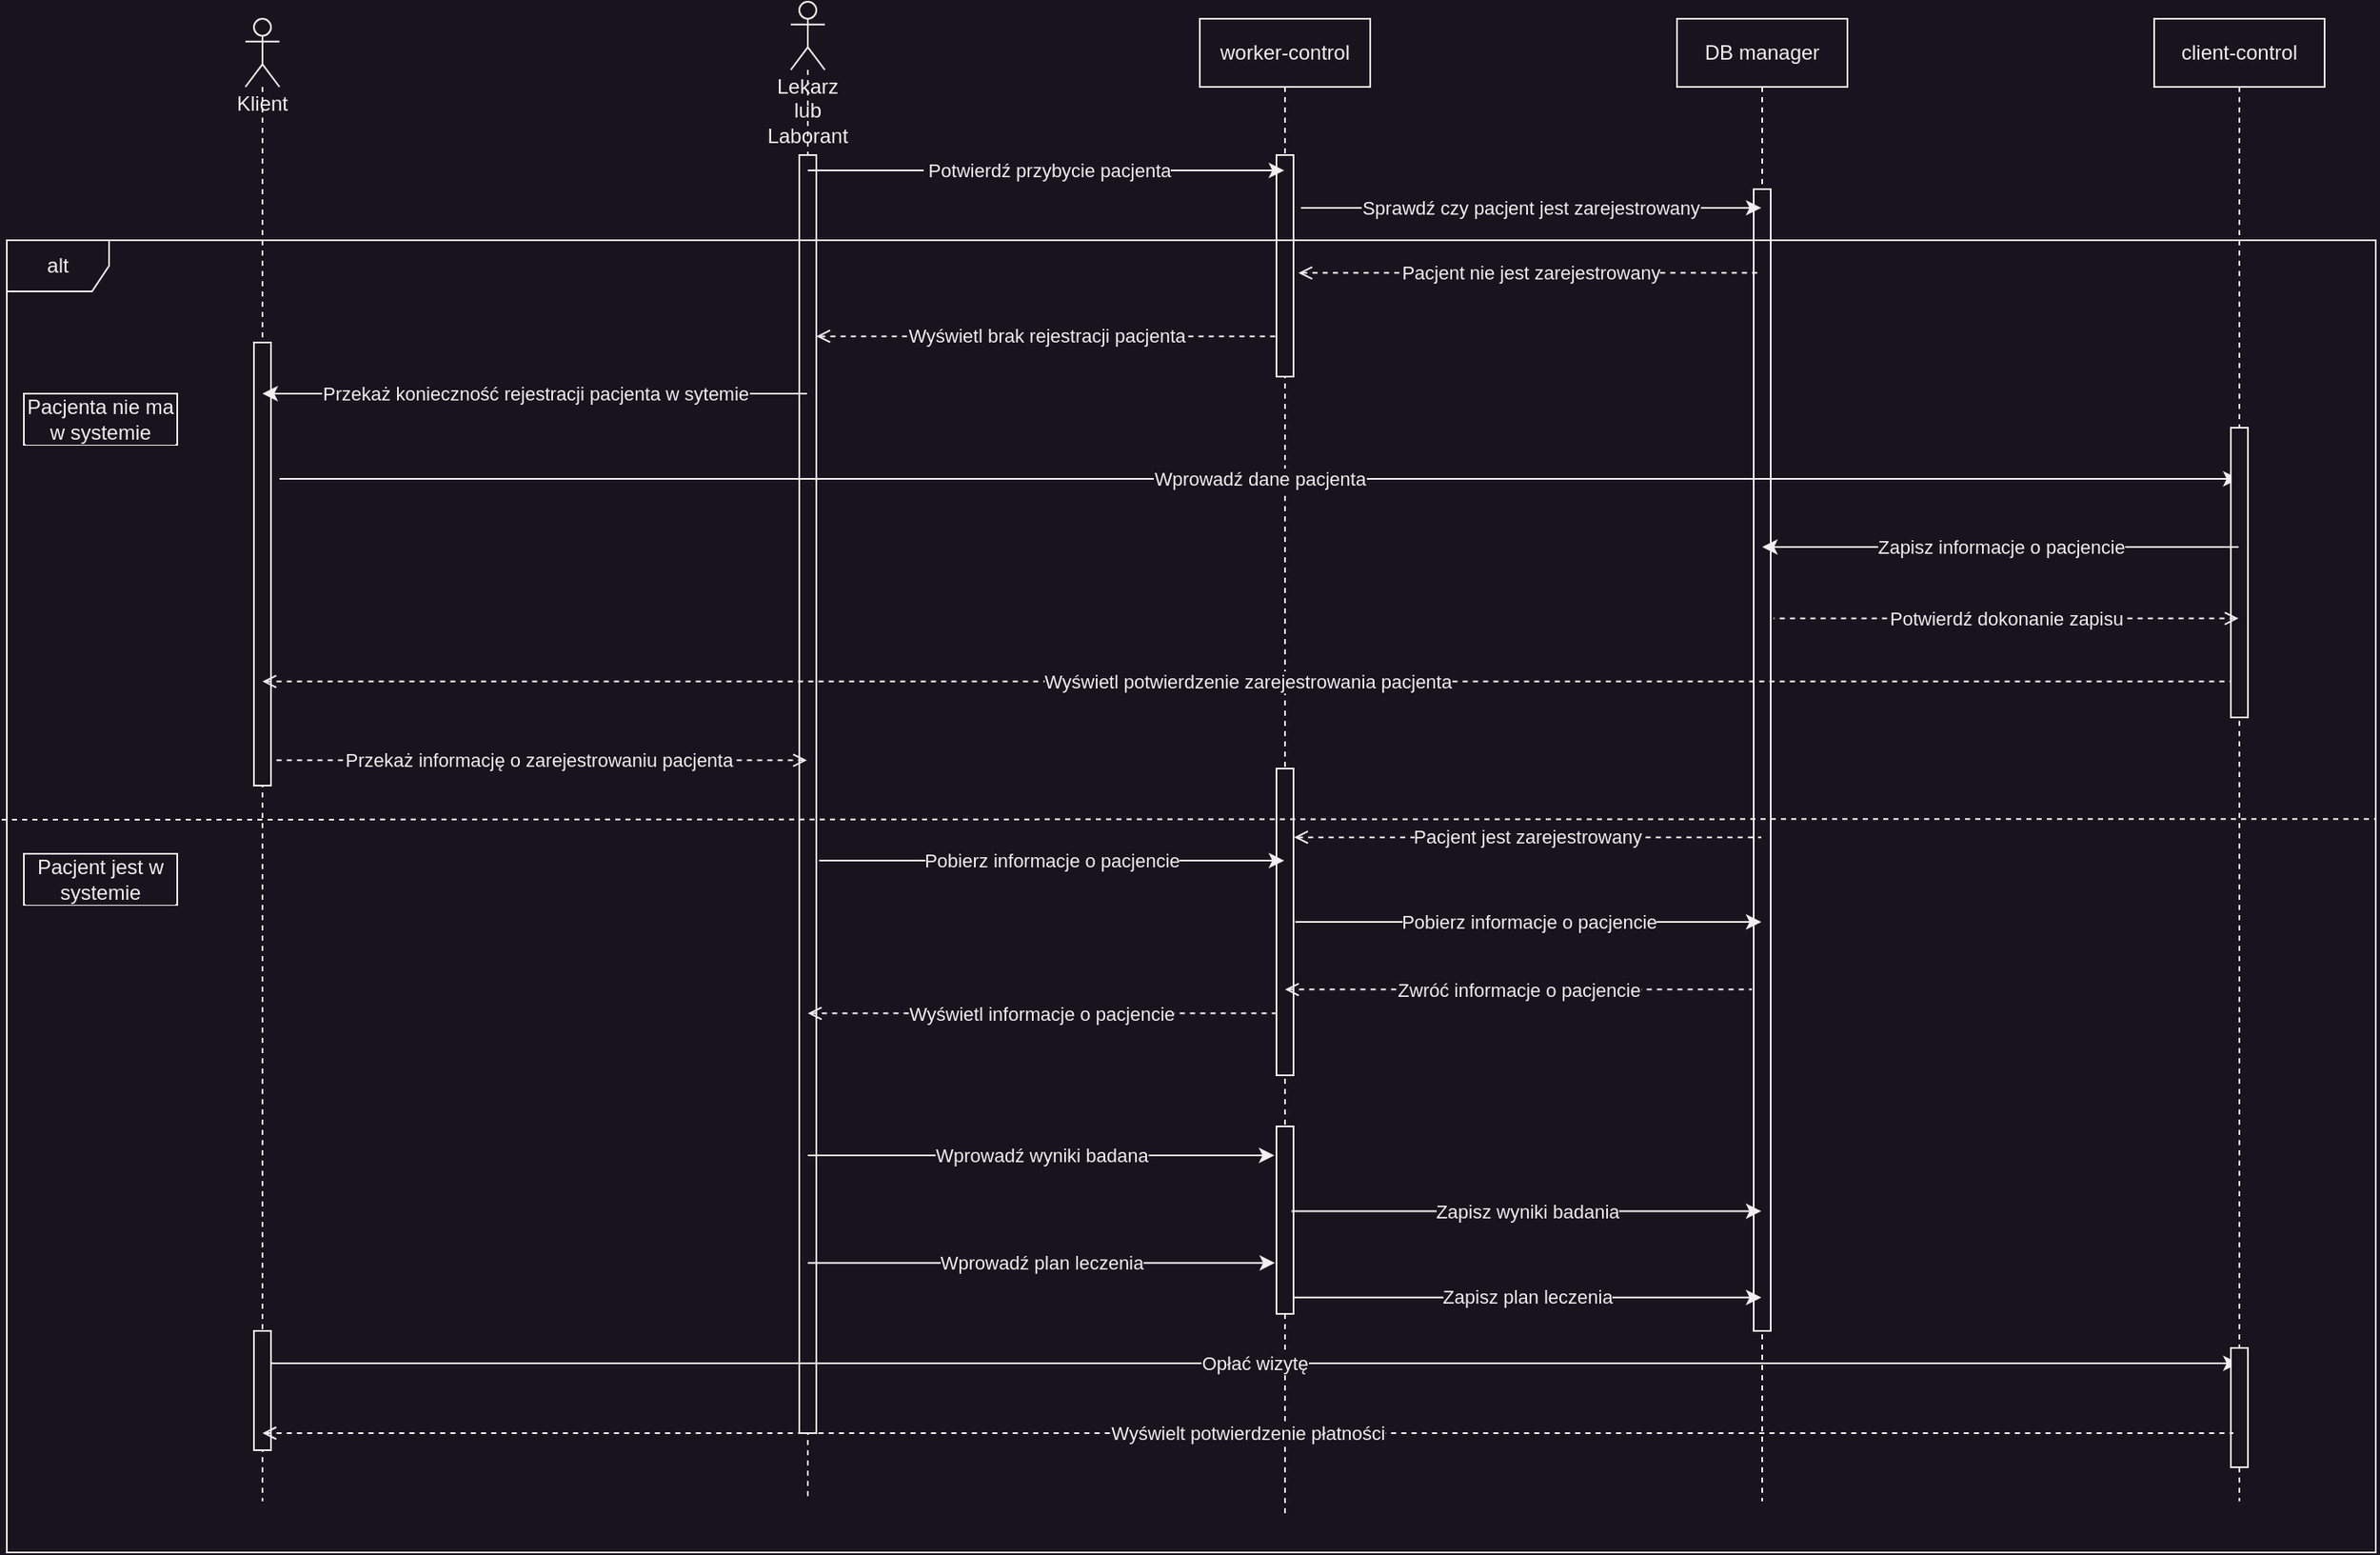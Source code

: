 <mxfile>
    <diagram id="XZCfxcnbnxCZCc5oeZcc" name="Page-1">
        <mxGraphModel dx="1745" dy="716" grid="1" gridSize="10" guides="1" tooltips="1" connect="1" arrows="1" fold="1" page="1" pageScale="1" pageWidth="850" pageHeight="1100" background="#18141D" math="0" shadow="0">
            <root>
                <mxCell id="0"/>
                <mxCell id="1" parent="0"/>
                <mxCell id="2" value="Lekarz lub Laborant" style="shape=umlLifeline;participant=umlActor;perimeter=lifelinePerimeter;whiteSpace=wrap;html=1;container=1;collapsible=0;recursiveResize=0;verticalAlign=top;spacingTop=36;outlineConnect=0;fillColor=#18141D;strokeColor=#F0F0F0;fontColor=#F0F0F0;labelBackgroundColor=none;size=40;" parent="1" vertex="1">
                    <mxGeometry x="70" y="30" width="20" height="880" as="geometry"/>
                </mxCell>
                <mxCell id="66" style="edgeStyle=none;html=1;labelBackgroundColor=#18141D;strokeColor=#F0F0F0;fontColor=#F0F0F0;fillColor=#18141D;" parent="2" source="3" target="2" edge="1">
                    <mxGeometry relative="1" as="geometry"/>
                </mxCell>
                <mxCell id="3" value="" style="html=1;points=[];perimeter=orthogonalPerimeter;fillColor=#18141D;strokeColor=#F0F0F0;fontColor=#F0F0F0;labelBackgroundColor=#18141D;" parent="2" vertex="1">
                    <mxGeometry x="5" y="90" width="10" height="750" as="geometry"/>
                </mxCell>
                <mxCell id="4" value="worker-control" style="shape=umlLifeline;perimeter=lifelinePerimeter;whiteSpace=wrap;html=1;container=1;collapsible=0;recursiveResize=0;outlineConnect=0;fillColor=#18141D;strokeColor=#F0F0F0;fontColor=#F0F0F0;labelBackgroundColor=#18141D;" parent="1" vertex="1">
                    <mxGeometry x="310" y="40" width="100" height="880" as="geometry"/>
                </mxCell>
                <mxCell id="5" value="" style="html=1;points=[];perimeter=orthogonalPerimeter;fillColor=#18141D;strokeColor=#F0F0F0;fontColor=#F0F0F0;labelBackgroundColor=#18141D;" parent="4" vertex="1">
                    <mxGeometry x="45" y="80" width="10" height="130" as="geometry"/>
                </mxCell>
                <mxCell id="7" style="edgeStyle=none;html=1;startArrow=open;startFill=0;endArrow=open;endFill=0;fillColor=#18141D;strokeColor=#F0F0F0;fontColor=#F0F0F0;labelBackgroundColor=#18141D;" parent="4" target="4" edge="1">
                    <mxGeometry relative="1" as="geometry">
                        <mxPoint x="49.071" y="270" as="sourcePoint"/>
                    </mxGeometry>
                </mxCell>
                <mxCell id="45" value="" style="html=1;points=[];perimeter=orthogonalPerimeter;fillColor=#18141D;strokeColor=#F0F0F0;fontColor=#F0F0F0;labelBackgroundColor=#18141D;" parent="4" vertex="1">
                    <mxGeometry x="45" y="440" width="10" height="180" as="geometry"/>
                </mxCell>
                <mxCell id="53" value="" style="html=1;points=[];perimeter=orthogonalPerimeter;fillColor=#18141D;strokeColor=#F0F0F0;fontColor=#F0F0F0;labelBackgroundColor=#18141D;" parent="4" vertex="1">
                    <mxGeometry x="45" y="650" width="10" height="110" as="geometry"/>
                </mxCell>
                <mxCell id="9" value="DB manager" style="shape=umlLifeline;perimeter=lifelinePerimeter;whiteSpace=wrap;html=1;container=1;collapsible=0;recursiveResize=0;outlineConnect=0;fillColor=#18141D;strokeColor=#F0F0F0;fontColor=#F0F0F0;labelBackgroundColor=#18141D;" parent="1" vertex="1">
                    <mxGeometry x="590" y="40" width="100" height="870" as="geometry"/>
                </mxCell>
                <mxCell id="10" style="edgeStyle=none;html=1;startArrow=open;startFill=0;endArrow=open;endFill=0;fillColor=#18141D;strokeColor=#F0F0F0;fontColor=#F0F0F0;labelBackgroundColor=#18141D;" parent="9" source="11" target="9" edge="1">
                    <mxGeometry relative="1" as="geometry"/>
                </mxCell>
                <mxCell id="11" value="" style="html=1;points=[];perimeter=orthogonalPerimeter;fillColor=#18141D;strokeColor=#F0F0F0;fontColor=#F0F0F0;labelBackgroundColor=#18141D;" parent="9" vertex="1">
                    <mxGeometry x="45" y="100" width="10" height="670" as="geometry"/>
                </mxCell>
                <mxCell id="12" value="&amp;nbsp;Potwierdź przybycie pacjenta" style="endArrow=classic;html=1;fillColor=#18141D;strokeColor=#F0F0F0;fontColor=#F0F0F0;labelBackgroundColor=#18141D;" parent="1" target="4" edge="1">
                    <mxGeometry width="50" height="50" relative="1" as="geometry">
                        <mxPoint x="80" y="129" as="sourcePoint"/>
                        <mxPoint x="130" y="120" as="targetPoint"/>
                    </mxGeometry>
                </mxCell>
                <mxCell id="13" value="Wyświetl brak rejestracji pacjenta" style="endArrow=none;dashed=1;html=1;startArrow=open;startFill=0;entryX=-0.059;entryY=0.818;entryDx=0;entryDy=0;entryPerimeter=0;fillColor=#18141D;strokeColor=#F0F0F0;fontColor=#F0F0F0;labelBackgroundColor=#18141D;" parent="1" source="3" target="5" edge="1">
                    <mxGeometry width="50" height="50" relative="1" as="geometry">
                        <mxPoint x="240" y="230" as="sourcePoint"/>
                        <mxPoint x="290" y="180" as="targetPoint"/>
                    </mxGeometry>
                </mxCell>
                <mxCell id="17" value="Sprawdź czy pacjent jest zarejestrowany" style="endArrow=classic;html=1;exitX=1.433;exitY=0.238;exitDx=0;exitDy=0;exitPerimeter=0;fillColor=#18141D;strokeColor=#F0F0F0;fontColor=#F0F0F0;labelBackgroundColor=#18141D;" parent="1" source="5" target="9" edge="1">
                    <mxGeometry width="50" height="50" relative="1" as="geometry">
                        <mxPoint x="360" y="314" as="sourcePoint"/>
                        <mxPoint x="630" y="320" as="targetPoint"/>
                    </mxGeometry>
                </mxCell>
                <mxCell id="33" value="alt" style="shape=umlFrame;whiteSpace=wrap;html=1;fillColor=#18141D;strokeColor=#F0F0F0;fontColor=#F0F0F0;labelBackgroundColor=#18141D;" parent="1" vertex="1">
                    <mxGeometry x="-390" y="170" width="1390" height="770" as="geometry"/>
                </mxCell>
                <mxCell id="34" value="Pacjenta nie ma w systemie" style="text;html=1;strokeColor=#F0F0F0;fillColor=#18141D;align=center;verticalAlign=middle;whiteSpace=wrap;rounded=0;fontColor=#F0F0F0;labelBackgroundColor=#18141D;" parent="1" vertex="1">
                    <mxGeometry x="-380" y="260" width="90" height="30" as="geometry"/>
                </mxCell>
                <mxCell id="35" value="Pacjent jest w systemie" style="text;html=1;strokeColor=#F0F0F0;fillColor=#18141D;align=center;verticalAlign=middle;whiteSpace=wrap;rounded=0;fontColor=#F0F0F0;labelBackgroundColor=#18141D;" parent="1" vertex="1">
                    <mxGeometry x="-380" y="530" width="90" height="30" as="geometry"/>
                </mxCell>
                <mxCell id="36" value="" style="endArrow=none;dashed=1;html=1;fillColor=#18141D;strokeColor=#F0F0F0;fontColor=#F0F0F0;labelBackgroundColor=#18141D;entryX=1;entryY=0.441;entryDx=0;entryDy=0;entryPerimeter=0;" parent="1" target="33" edge="1">
                    <mxGeometry width="50" height="50" relative="1" as="geometry">
                        <mxPoint x="-393" y="510" as="sourcePoint"/>
                        <mxPoint x="960" y="383" as="targetPoint"/>
                    </mxGeometry>
                </mxCell>
                <mxCell id="38" value="Pacjent nie jest zarejestrowany" style="endArrow=none;dashed=1;html=1;startArrow=open;startFill=0;exitX=1.286;exitY=0.532;exitDx=0;exitDy=0;exitPerimeter=0;fillColor=#18141D;strokeColor=#F0F0F0;fontColor=#F0F0F0;labelBackgroundColor=#18141D;" parent="1" source="5" target="9" edge="1">
                    <mxGeometry width="50" height="50" relative="1" as="geometry">
                        <mxPoint x="370" y="189" as="sourcePoint"/>
                        <mxPoint x="374.41" y="189.08" as="targetPoint"/>
                    </mxGeometry>
                </mxCell>
                <mxCell id="39" value="Klient" style="shape=umlLifeline;participant=umlActor;perimeter=lifelinePerimeter;whiteSpace=wrap;html=1;container=1;collapsible=0;recursiveResize=0;verticalAlign=top;spacingTop=36;outlineConnect=0;fillColor=#18141D;strokeColor=#F0F0F0;fontColor=#F0F0F0;labelBackgroundColor=none;" parent="1" vertex="1">
                    <mxGeometry x="-250" y="40" width="20" height="870" as="geometry"/>
                </mxCell>
                <mxCell id="64" value="" style="html=1;points=[];perimeter=orthogonalPerimeter;fillColor=#18141D;strokeColor=#F0F0F0;fontColor=#F0F0F0;labelBackgroundColor=#18141D;" parent="39" vertex="1">
                    <mxGeometry x="5" y="770" width="10" height="70" as="geometry"/>
                </mxCell>
                <mxCell id="65" value="" style="html=1;points=[];perimeter=orthogonalPerimeter;fillColor=#18141D;strokeColor=#F0F0F0;fontColor=#F0F0F0;labelBackgroundColor=#18141D;" parent="39" vertex="1">
                    <mxGeometry x="5" y="190" width="10" height="260" as="geometry"/>
                </mxCell>
                <mxCell id="41" value="Przekaż konieczność rejestracji pacjenta w sytemie" style="endArrow=classic;html=1;fillColor=#18141D;strokeColor=#F0F0F0;fontColor=#F0F0F0;labelBackgroundColor=#18141D;" parent="1" source="2" edge="1">
                    <mxGeometry width="50" height="50" relative="1" as="geometry">
                        <mxPoint x="40" y="260" as="sourcePoint"/>
                        <mxPoint x="-240" y="260" as="targetPoint"/>
                    </mxGeometry>
                </mxCell>
                <mxCell id="43" value="Wprowadź dane pacjenta" style="endArrow=classic;html=1;fillColor=#18141D;strokeColor=#F0F0F0;fontColor=#F0F0F0;labelBackgroundColor=#18141D;" parent="1" target="67" edge="1">
                    <mxGeometry width="50" height="50" relative="1" as="geometry">
                        <mxPoint x="-230" y="310" as="sourcePoint"/>
                        <mxPoint x="369.5" y="139" as="targetPoint"/>
                    </mxGeometry>
                </mxCell>
                <mxCell id="44" value="Przekaż informację o zarejestrowaniu pacjenta" style="endArrow=none;dashed=1;html=1;startArrow=open;startFill=0;fillColor=#18141D;strokeColor=#F0F0F0;fontColor=#F0F0F0;labelBackgroundColor=#18141D;entryX=1;entryY=0.943;entryDx=0;entryDy=0;entryPerimeter=0;" parent="1" source="2" edge="1" target="65">
                    <mxGeometry width="50" height="50" relative="1" as="geometry">
                        <mxPoint x="95" y="236.34" as="sourcePoint"/>
                        <mxPoint x="-220" y="440" as="targetPoint"/>
                    </mxGeometry>
                </mxCell>
                <mxCell id="46" value="Pacjent jest zarejestrowany" style="endArrow=none;dashed=1;html=1;startArrow=open;startFill=0;fillColor=#18141D;strokeColor=#F0F0F0;fontColor=#F0F0F0;labelBackgroundColor=#18141D;exitX=1.033;exitY=0.224;exitDx=0;exitDy=0;exitPerimeter=0;" parent="1" source="45" target="9" edge="1">
                    <mxGeometry width="50" height="50" relative="1" as="geometry">
                        <mxPoint x="380" y="520" as="sourcePoint"/>
                        <mxPoint x="610" y="520" as="targetPoint"/>
                    </mxGeometry>
                </mxCell>
                <mxCell id="47" value="Pobierz informacje o pacjencie" style="endArrow=classic;html=1;fillColor=#18141D;strokeColor=#F0F0F0;fontColor=#F0F0F0;labelBackgroundColor=#18141D;exitX=1.168;exitY=0.552;exitDx=0;exitDy=0;exitPerimeter=0;" parent="1" source="3" target="4" edge="1">
                    <mxGeometry x="-0.003" width="50" height="50" relative="1" as="geometry">
                        <mxPoint x="110" y="535" as="sourcePoint"/>
                        <mxPoint x="340" y="535" as="targetPoint"/>
                        <mxPoint as="offset"/>
                    </mxGeometry>
                </mxCell>
                <mxCell id="50" value="Pobierz informacje o pacjencie" style="endArrow=classic;html=1;fillColor=#18141D;strokeColor=#F0F0F0;fontColor=#F0F0F0;labelBackgroundColor=#18141D;exitX=1.11;exitY=0.5;exitDx=0;exitDy=0;exitPerimeter=0;" parent="1" source="45" target="9" edge="1">
                    <mxGeometry width="50" height="50" relative="1" as="geometry">
                        <mxPoint x="400" y="570" as="sourcePoint"/>
                        <mxPoint x="610" y="570" as="targetPoint"/>
                    </mxGeometry>
                </mxCell>
                <mxCell id="51" value="Zwróć informacje o pacjencie" style="endArrow=none;dashed=1;html=1;startArrow=open;startFill=0;fillColor=#18141D;strokeColor=#F0F0F0;fontColor=#F0F0F0;labelBackgroundColor=#18141D;entryX=-0.101;entryY=0.701;entryDx=0;entryDy=0;entryPerimeter=0;" parent="1" source="4" target="11" edge="1">
                    <mxGeometry width="50" height="50" relative="1" as="geometry">
                        <mxPoint x="390" y="610" as="sourcePoint"/>
                        <mxPoint x="610" y="610" as="targetPoint"/>
                    </mxGeometry>
                </mxCell>
                <mxCell id="52" value="Wyświetl informacje o pacjencie" style="endArrow=none;dashed=1;html=1;startArrow=open;startFill=0;fillColor=#18141D;strokeColor=#F0F0F0;fontColor=#F0F0F0;labelBackgroundColor=#18141D;entryX=-0.058;entryY=0.798;entryDx=0;entryDy=0;entryPerimeter=0;" parent="1" source="2" target="45" edge="1">
                    <mxGeometry width="50" height="50" relative="1" as="geometry">
                        <mxPoint x="120" y="624" as="sourcePoint"/>
                        <mxPoint x="330" y="624" as="targetPoint"/>
                    </mxGeometry>
                </mxCell>
                <mxCell id="60" value="Wprowadź plan leczenia" style="endArrow=classic;html=1;fillColor=#18141D;strokeColor=#F0F0F0;fontColor=#F0F0F0;labelBackgroundColor=#18141D;entryX=-0.088;entryY=0.728;entryDx=0;entryDy=0;entryPerimeter=0;" parent="1" edge="1" target="53" source="2">
                    <mxGeometry width="50" height="50" relative="1" as="geometry">
                        <mxPoint x="110" y="770" as="sourcePoint"/>
                        <mxPoint x="340" y="770" as="targetPoint"/>
                    </mxGeometry>
                </mxCell>
                <mxCell id="63" value="Opłać wizytę" style="endArrow=classic;html=1;fillColor=#18141D;strokeColor=#F0F0F0;fontColor=#F0F0F0;labelBackgroundColor=#18141D;exitX=1.034;exitY=0.272;exitDx=0;exitDy=0;exitPerimeter=0;" parent="1" edge="1" target="67" source="64">
                    <mxGeometry width="50" height="50" relative="1" as="geometry">
                        <mxPoint x="-210" y="830" as="sourcePoint"/>
                        <mxPoint x="359.5" y="830.0" as="targetPoint"/>
                    </mxGeometry>
                </mxCell>
                <mxCell id="67" value="client-control" style="shape=umlLifeline;perimeter=lifelinePerimeter;whiteSpace=wrap;html=1;container=1;collapsible=0;recursiveResize=0;outlineConnect=0;fillColor=#18141D;strokeColor=#F0F0F0;fontColor=#F0F0F0;labelBackgroundColor=#18141D;" vertex="1" parent="1">
                    <mxGeometry x="870" y="40" width="100" height="870" as="geometry"/>
                </mxCell>
                <mxCell id="68" style="edgeStyle=none;html=1;startArrow=open;startFill=0;endArrow=open;endFill=0;fillColor=#18141D;strokeColor=#F0F0F0;fontColor=#F0F0F0;labelBackgroundColor=#18141D;" edge="1" parent="67" source="69" target="67">
                    <mxGeometry relative="1" as="geometry"/>
                </mxCell>
                <mxCell id="69" value="" style="html=1;points=[];perimeter=orthogonalPerimeter;fillColor=#18141D;strokeColor=#F0F0F0;fontColor=#F0F0F0;labelBackgroundColor=#18141D;" vertex="1" parent="67">
                    <mxGeometry x="45" y="240" width="10" height="170" as="geometry"/>
                </mxCell>
                <mxCell id="62" value="" style="html=1;points=[];perimeter=orthogonalPerimeter;fillColor=#18141D;strokeColor=#F0F0F0;fontColor=#F0F0F0;labelBackgroundColor=#18141D;" parent="67" vertex="1">
                    <mxGeometry x="45" y="780" width="10" height="70" as="geometry"/>
                </mxCell>
                <mxCell id="71" value="Zapisz informacje o pacjencie" style="endArrow=classic;html=1;fillColor=#18141D;strokeColor=#F0F0F0;fontColor=#F0F0F0;labelBackgroundColor=#18141D;" edge="1" parent="1" source="67" target="9">
                    <mxGeometry width="50" height="50" relative="1" as="geometry">
                        <mxPoint x="810" y="420" as="sourcePoint"/>
                        <mxPoint x="649.5" y="461.62" as="targetPoint"/>
                        <Array as="points">
                            <mxPoint x="680" y="350"/>
                        </Array>
                    </mxGeometry>
                </mxCell>
                <mxCell id="72" value="Potwierdź dokonanie zapisu" style="endArrow=none;dashed=1;html=1;startArrow=open;startFill=0;fillColor=#18141D;strokeColor=#F0F0F0;fontColor=#F0F0F0;labelBackgroundColor=#18141D;entryX=1.173;entryY=0.376;entryDx=0;entryDy=0;entryPerimeter=0;" edge="1" parent="1" source="67" target="11">
                    <mxGeometry width="50" height="50" relative="1" as="geometry">
                        <mxPoint x="369.167" y="409.78" as="sourcePoint"/>
                        <mxPoint x="670" y="390" as="targetPoint"/>
                    </mxGeometry>
                </mxCell>
                <mxCell id="74" value="Wyświetl potwierdzenie zarejestrowania pacjenta" style="endArrow=none;dashed=1;html=1;startArrow=open;startFill=0;fillColor=#18141D;strokeColor=#F0F0F0;fontColor=#F0F0F0;labelBackgroundColor=#18141D;entryX=0.033;entryY=0.876;entryDx=0;entryDy=0;entryPerimeter=0;" edge="1" parent="1" source="39" target="69">
                    <mxGeometry width="50" height="50" relative="1" as="geometry">
                        <mxPoint x="-210" y="410" as="sourcePoint"/>
                        <mxPoint x="900" y="430" as="targetPoint"/>
                    </mxGeometry>
                </mxCell>
                <mxCell id="75" value="Wyświelt potwierdzenie płatności" style="endArrow=none;dashed=1;html=1;startArrow=open;startFill=0;fillColor=#18141D;strokeColor=#F0F0F0;fontColor=#F0F0F0;labelBackgroundColor=#18141D;entryX=0.033;entryY=0.876;entryDx=0;entryDy=0;entryPerimeter=0;" edge="1" parent="1">
                    <mxGeometry width="50" height="50" relative="1" as="geometry">
                        <mxPoint x="-239.997" y="870" as="sourcePoint"/>
                        <mxPoint x="916.5" y="870" as="targetPoint"/>
                    </mxGeometry>
                </mxCell>
                <mxCell id="61" value="Zapisz plan leczenia" style="endArrow=classic;html=1;fillColor=#18141D;strokeColor=#F0F0F0;fontColor=#F0F0F0;labelBackgroundColor=#18141D;exitX=1.033;exitY=0.913;exitDx=0;exitDy=0;exitPerimeter=0;" parent="1" edge="1" target="9" source="53">
                    <mxGeometry width="50" height="50" relative="1" as="geometry">
                        <mxPoint x="390" y="790" as="sourcePoint"/>
                        <mxPoint x="610" y="790" as="targetPoint"/>
                    </mxGeometry>
                </mxCell>
                <mxCell id="57" value="Zapisz wyniki badania" style="endArrow=classic;html=1;fillColor=#18141D;strokeColor=#F0F0F0;fontColor=#F0F0F0;labelBackgroundColor=#18141D;exitX=0.88;exitY=0.452;exitDx=0;exitDy=0;exitPerimeter=0;" parent="1" edge="1" target="9" source="53">
                    <mxGeometry width="50" height="50" relative="1" as="geometry">
                        <mxPoint x="390" y="740" as="sourcePoint"/>
                        <mxPoint x="610" y="739" as="targetPoint"/>
                    </mxGeometry>
                </mxCell>
                <mxCell id="56" value="Wprowadź wyniki badana" style="endArrow=classic;html=1;fillColor=#18141D;strokeColor=#F0F0F0;fontColor=#F0F0F0;labelBackgroundColor=#18141D;entryX=-0.127;entryY=0.155;entryDx=0;entryDy=0;entryPerimeter=0;" parent="1" edge="1" target="53" source="2">
                    <mxGeometry width="50" height="50" relative="1" as="geometry">
                        <mxPoint x="110" y="707" as="sourcePoint"/>
                        <mxPoint x="330" y="707" as="targetPoint"/>
                    </mxGeometry>
                </mxCell>
            </root>
        </mxGraphModel>
    </diagram>
</mxfile>